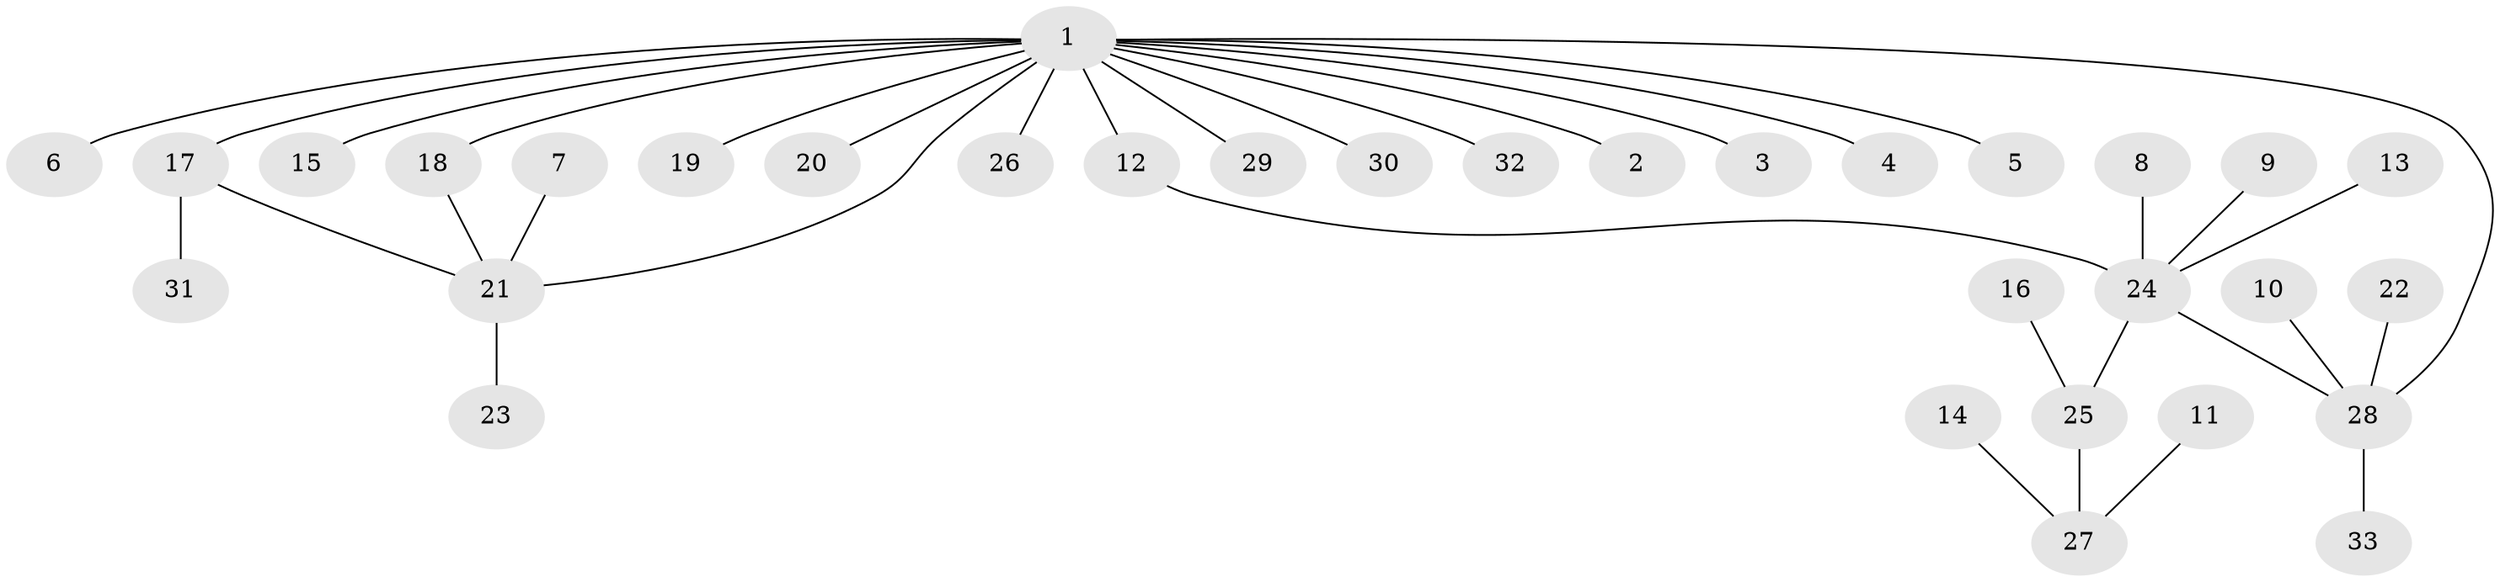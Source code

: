 // original degree distribution, {15: 0.01639344262295082, 7: 0.03278688524590164, 8: 0.01639344262295082, 1: 0.5737704918032787, 2: 0.21311475409836064, 3: 0.09836065573770492, 6: 0.01639344262295082, 4: 0.03278688524590164}
// Generated by graph-tools (version 1.1) at 2025/25/03/09/25 03:25:59]
// undirected, 33 vertices, 35 edges
graph export_dot {
graph [start="1"]
  node [color=gray90,style=filled];
  1;
  2;
  3;
  4;
  5;
  6;
  7;
  8;
  9;
  10;
  11;
  12;
  13;
  14;
  15;
  16;
  17;
  18;
  19;
  20;
  21;
  22;
  23;
  24;
  25;
  26;
  27;
  28;
  29;
  30;
  31;
  32;
  33;
  1 -- 2 [weight=1.0];
  1 -- 3 [weight=1.0];
  1 -- 4 [weight=1.0];
  1 -- 5 [weight=1.0];
  1 -- 6 [weight=2.0];
  1 -- 12 [weight=1.0];
  1 -- 15 [weight=1.0];
  1 -- 17 [weight=1.0];
  1 -- 18 [weight=1.0];
  1 -- 19 [weight=1.0];
  1 -- 20 [weight=1.0];
  1 -- 21 [weight=1.0];
  1 -- 26 [weight=1.0];
  1 -- 28 [weight=1.0];
  1 -- 29 [weight=1.0];
  1 -- 30 [weight=1.0];
  1 -- 32 [weight=1.0];
  7 -- 21 [weight=1.0];
  8 -- 24 [weight=1.0];
  9 -- 24 [weight=1.0];
  10 -- 28 [weight=1.0];
  11 -- 27 [weight=1.0];
  12 -- 24 [weight=1.0];
  13 -- 24 [weight=1.0];
  14 -- 27 [weight=1.0];
  16 -- 25 [weight=1.0];
  17 -- 21 [weight=1.0];
  17 -- 31 [weight=1.0];
  18 -- 21 [weight=1.0];
  21 -- 23 [weight=1.0];
  22 -- 28 [weight=1.0];
  24 -- 25 [weight=1.0];
  24 -- 28 [weight=1.0];
  25 -- 27 [weight=1.0];
  28 -- 33 [weight=1.0];
}
